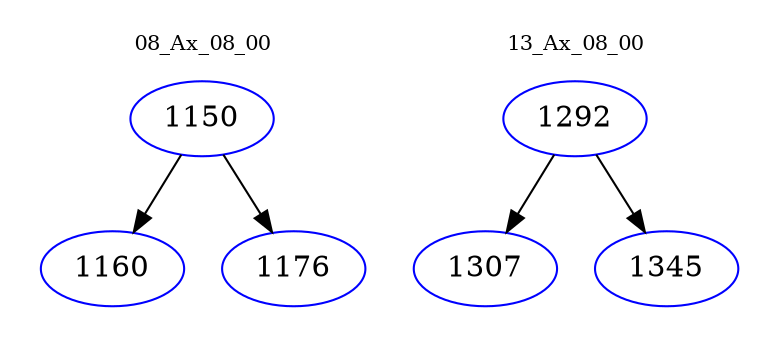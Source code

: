 digraph{
subgraph cluster_0 {
color = white
label = "08_Ax_08_00";
fontsize=10;
T0_1150 [label="1150", color="blue"]
T0_1150 -> T0_1160 [color="black"]
T0_1160 [label="1160", color="blue"]
T0_1150 -> T0_1176 [color="black"]
T0_1176 [label="1176", color="blue"]
}
subgraph cluster_1 {
color = white
label = "13_Ax_08_00";
fontsize=10;
T1_1292 [label="1292", color="blue"]
T1_1292 -> T1_1307 [color="black"]
T1_1307 [label="1307", color="blue"]
T1_1292 -> T1_1345 [color="black"]
T1_1345 [label="1345", color="blue"]
}
}
